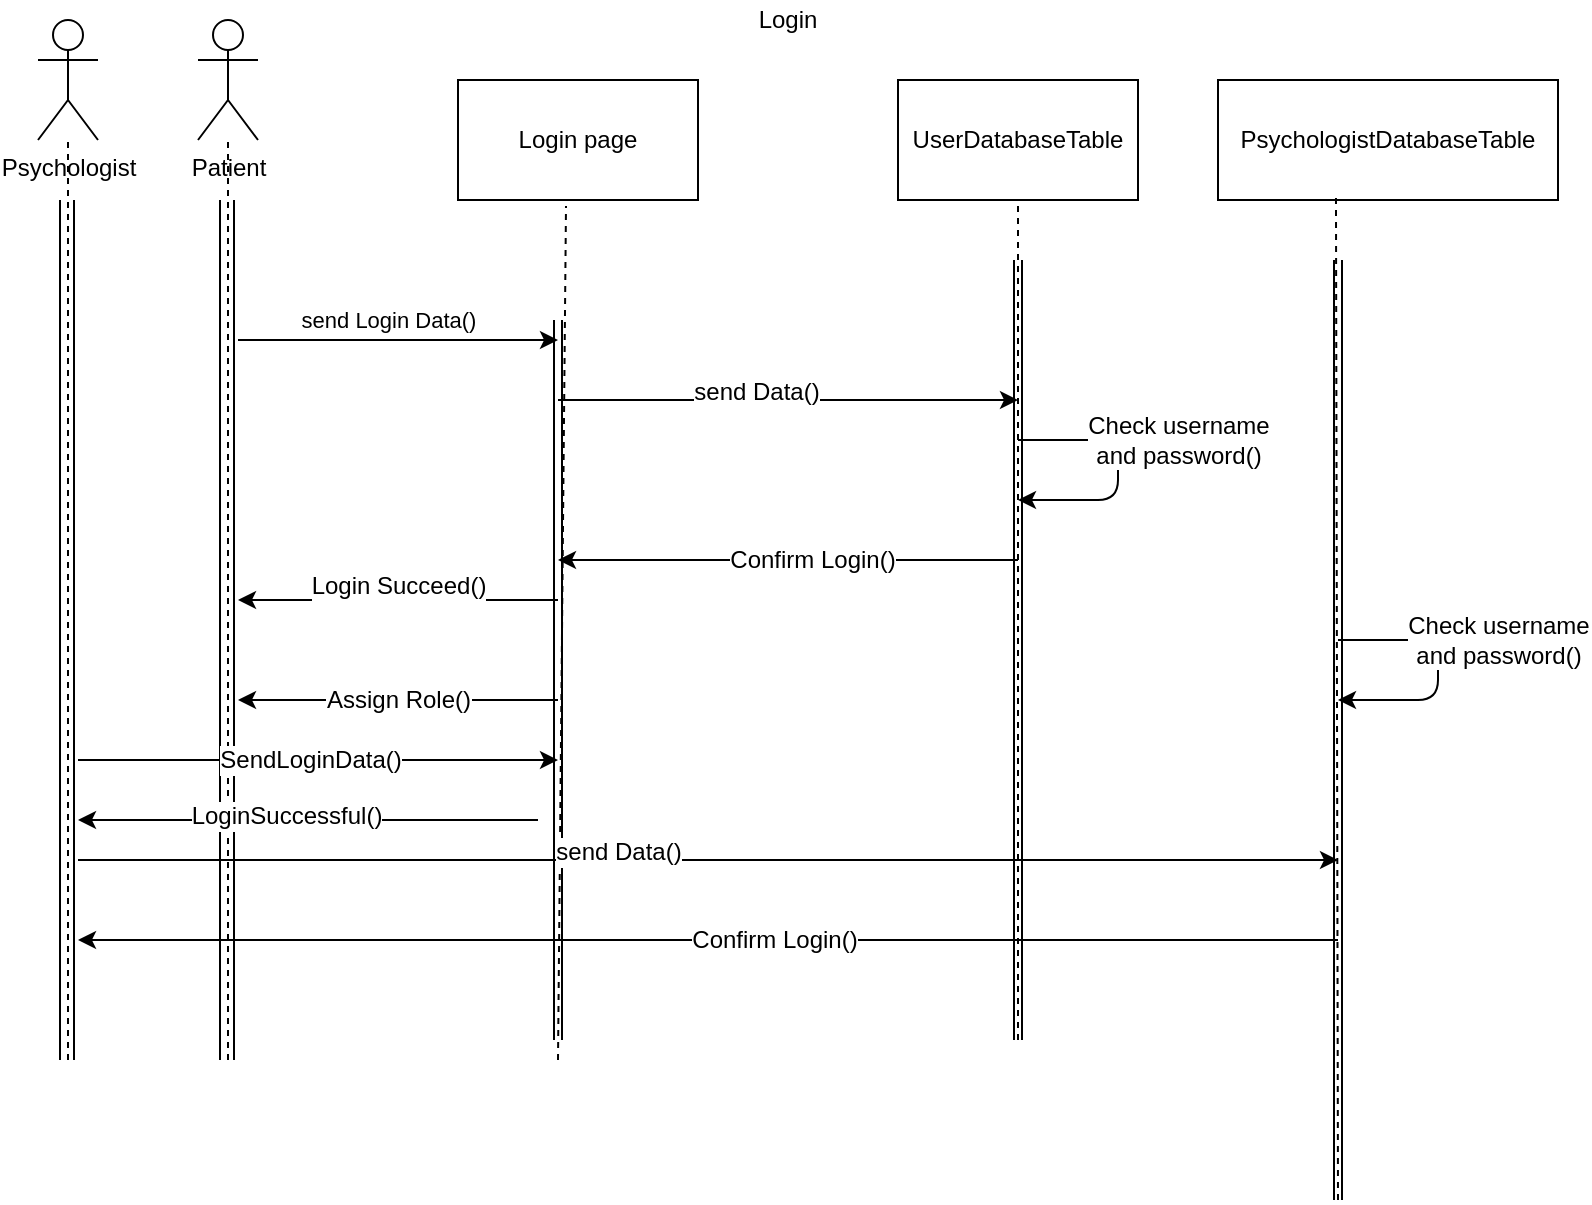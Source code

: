 <mxfile version="10.6.7" type="github"><diagram id="wl8WshYo79eR2Pn_Syac" name="Page-1"><mxGraphModel dx="918" dy="616" grid="1" gridSize="10" guides="1" tooltips="1" connect="1" arrows="1" fold="1" page="1" pageScale="1" pageWidth="850" pageHeight="1100" math="0" shadow="0"><root><mxCell id="0"/><mxCell id="1" parent="0"/><mxCell id="ls0nx0OfyCmPgRvgQK8L-1" value="&lt;div&gt;Patient&lt;/div&gt;" style="shape=umlActor;verticalLabelPosition=bottom;labelBackgroundColor=#ffffff;verticalAlign=top;html=1;outlineConnect=0;" parent="1" vertex="1"><mxGeometry x="130" y="40" width="30" height="60" as="geometry"/></mxCell><mxCell id="ls0nx0OfyCmPgRvgQK8L-2" value="Login" style="text;html=1;strokeColor=none;fillColor=none;align=center;verticalAlign=middle;whiteSpace=wrap;rounded=0;" parent="1" vertex="1"><mxGeometry x="405" y="30" width="40" height="20" as="geometry"/></mxCell><mxCell id="ls0nx0OfyCmPgRvgQK8L-3" value="Login page" style="rounded=0;whiteSpace=wrap;html=1;" parent="1" vertex="1"><mxGeometry x="260" y="70" width="120" height="60" as="geometry"/></mxCell><mxCell id="ls0nx0OfyCmPgRvgQK8L-4" value="" style="endArrow=none;dashed=1;html=1;" parent="1" target="ls0nx0OfyCmPgRvgQK8L-1" edge="1"><mxGeometry width="50" height="50" relative="1" as="geometry"><mxPoint x="145" y="560" as="sourcePoint"/><mxPoint x="180" y="190" as="targetPoint"/></mxGeometry></mxCell><mxCell id="ls0nx0OfyCmPgRvgQK8L-5" value="" style="shape=link;html=1;width=7;" parent="1" edge="1"><mxGeometry width="50" height="50" relative="1" as="geometry"><mxPoint x="144.5" y="560" as="sourcePoint"/><mxPoint x="144.5" y="130" as="targetPoint"/></mxGeometry></mxCell><mxCell id="ls0nx0OfyCmPgRvgQK8L-6" value="" style="endArrow=none;dashed=1;html=1;entryX=0.45;entryY=1.05;entryDx=0;entryDy=0;entryPerimeter=0;" parent="1" target="ls0nx0OfyCmPgRvgQK8L-3" edge="1"><mxGeometry width="50" height="50" relative="1" as="geometry"><mxPoint x="310" y="560" as="sourcePoint"/><mxPoint x="320" y="320" as="targetPoint"/></mxGeometry></mxCell><mxCell id="ls0nx0OfyCmPgRvgQK8L-7" value="send Login Data()" style="endArrow=classic;html=1;" parent="1" edge="1"><mxGeometry x="-0.067" y="10" width="50" height="50" relative="1" as="geometry"><mxPoint x="150" y="200" as="sourcePoint"/><mxPoint x="310" y="200" as="targetPoint"/><mxPoint as="offset"/></mxGeometry></mxCell><mxCell id="ls0nx0OfyCmPgRvgQK8L-8" value="" style="shape=link;html=1;" parent="1" edge="1"><mxGeometry width="50" height="50" relative="1" as="geometry"><mxPoint x="310" y="550" as="sourcePoint"/><mxPoint x="310" y="190" as="targetPoint"/></mxGeometry></mxCell><mxCell id="ls0nx0OfyCmPgRvgQK8L-9" value="" style="endArrow=classic;html=1;" parent="1" edge="1"><mxGeometry width="50" height="50" relative="1" as="geometry"><mxPoint x="310" y="230" as="sourcePoint"/><mxPoint x="540" y="230" as="targetPoint"/></mxGeometry></mxCell><mxCell id="ls0nx0OfyCmPgRvgQK8L-10" value="send Data()" style="text;html=1;resizable=0;points=[];align=center;verticalAlign=middle;labelBackgroundColor=#ffffff;" parent="ls0nx0OfyCmPgRvgQK8L-9" vertex="1" connectable="0"><mxGeometry x="-0.144" y="4" relative="1" as="geometry"><mxPoint as="offset"/></mxGeometry></mxCell><mxCell id="ls0nx0OfyCmPgRvgQK8L-11" value="UserDatabaseTable&lt;br&gt;" style="rounded=0;whiteSpace=wrap;html=1;" parent="1" vertex="1"><mxGeometry x="480" y="70" width="120" height="60" as="geometry"/></mxCell><mxCell id="ls0nx0OfyCmPgRvgQK8L-12" value="" style="endArrow=none;dashed=1;html=1;entryX=0.5;entryY=1;entryDx=0;entryDy=0;" parent="1" target="ls0nx0OfyCmPgRvgQK8L-11" edge="1"><mxGeometry width="50" height="50" relative="1" as="geometry"><mxPoint x="540" y="550" as="sourcePoint"/><mxPoint x="580" y="220" as="targetPoint"/></mxGeometry></mxCell><mxCell id="ls0nx0OfyCmPgRvgQK8L-13" value="" style="shape=link;html=1;" parent="1" edge="1"><mxGeometry width="50" height="50" relative="1" as="geometry"><mxPoint x="540" y="550" as="sourcePoint"/><mxPoint x="540" y="160" as="targetPoint"/></mxGeometry></mxCell><mxCell id="ls0nx0OfyCmPgRvgQK8L-14" value="" style="endArrow=classic;html=1;" parent="1" edge="1"><mxGeometry width="50" height="50" relative="1" as="geometry"><mxPoint x="540" y="310" as="sourcePoint"/><mxPoint x="310" y="310" as="targetPoint"/></mxGeometry></mxCell><mxCell id="ls0nx0OfyCmPgRvgQK8L-15" value="Confirm Login()" style="text;html=1;resizable=0;points=[];align=center;verticalAlign=middle;labelBackgroundColor=#ffffff;" parent="ls0nx0OfyCmPgRvgQK8L-14" vertex="1" connectable="0"><mxGeometry x="-0.105" relative="1" as="geometry"><mxPoint as="offset"/></mxGeometry></mxCell><mxCell id="ls0nx0OfyCmPgRvgQK8L-16" value="" style="endArrow=classic;html=1;" parent="1" edge="1"><mxGeometry width="50" height="50" relative="1" as="geometry"><mxPoint x="310" y="330" as="sourcePoint"/><mxPoint x="150" y="330" as="targetPoint"/></mxGeometry></mxCell><mxCell id="ls0nx0OfyCmPgRvgQK8L-17" value="&lt;div&gt;Login Succeed()&lt;br&gt;&lt;/div&gt;&lt;div&gt;&lt;br&gt;&lt;/div&gt;" style="text;html=1;resizable=0;points=[];align=center;verticalAlign=middle;labelBackgroundColor=#ffffff;direction=west;" parent="ls0nx0OfyCmPgRvgQK8L-16" vertex="1" connectable="0"><mxGeometry x="-0.195" y="2" relative="1" as="geometry"><mxPoint x="-16" y="-2" as="offset"/></mxGeometry></mxCell><mxCell id="ls0nx0OfyCmPgRvgQK8L-18" value="" style="endArrow=classic;html=1;" parent="1" edge="1"><mxGeometry width="50" height="50" relative="1" as="geometry"><mxPoint x="540" y="250" as="sourcePoint"/><mxPoint x="540" y="280" as="targetPoint"/><Array as="points"><mxPoint x="590" y="250"/><mxPoint x="590" y="280"/></Array></mxGeometry></mxCell><mxCell id="ls0nx0OfyCmPgRvgQK8L-19" value="&lt;div&gt;Check username &lt;br&gt;&lt;/div&gt;&lt;div&gt;and password()&lt;/div&gt;" style="text;html=1;resizable=0;points=[];align=center;verticalAlign=middle;labelBackgroundColor=#ffffff;direction=south;" parent="ls0nx0OfyCmPgRvgQK8L-18" vertex="1" connectable="0"><mxGeometry x="-0.446" relative="1" as="geometry"><mxPoint x="44" as="offset"/></mxGeometry></mxCell><mxCell id="ls0nx0OfyCmPgRvgQK8L-20" value="" style="endArrow=classic;html=1;" parent="1" edge="1"><mxGeometry width="50" height="50" relative="1" as="geometry"><mxPoint x="310" y="380" as="sourcePoint"/><mxPoint x="150" y="380" as="targetPoint"/></mxGeometry></mxCell><mxCell id="ls0nx0OfyCmPgRvgQK8L-21" value="Assign Role()" style="text;html=1;resizable=0;points=[];align=center;verticalAlign=middle;labelBackgroundColor=#ffffff;" parent="ls0nx0OfyCmPgRvgQK8L-20" vertex="1" connectable="0"><mxGeometry x="-0.188" y="2" relative="1" as="geometry"><mxPoint x="-15" y="-2" as="offset"/></mxGeometry></mxCell><mxCell id="Ze3dZk16xGFFqF3NhOHN-3" value="PsychologistDatabaseTable&lt;br&gt;" style="rounded=0;whiteSpace=wrap;html=1;" vertex="1" parent="1"><mxGeometry x="640" y="70" width="170" height="60" as="geometry"/></mxCell><mxCell id="Ze3dZk16xGFFqF3NhOHN-4" value="" style="endArrow=none;dashed=1;html=1;entryX=0.347;entryY=0.983;entryDx=0;entryDy=0;entryPerimeter=0;" edge="1" parent="1" target="Ze3dZk16xGFFqF3NhOHN-3"><mxGeometry width="50" height="50" relative="1" as="geometry"><mxPoint x="700" y="630" as="sourcePoint"/><mxPoint x="740" y="220" as="targetPoint"/></mxGeometry></mxCell><mxCell id="Ze3dZk16xGFFqF3NhOHN-5" value="" style="shape=link;html=1;" edge="1" parent="1"><mxGeometry width="50" height="50" relative="1" as="geometry"><mxPoint x="700" y="630" as="sourcePoint"/><mxPoint x="700" y="160" as="targetPoint"/></mxGeometry></mxCell><mxCell id="Ze3dZk16xGFFqF3NhOHN-6" value="" style="endArrow=classic;html=1;" edge="1" parent="1"><mxGeometry width="50" height="50" relative="1" as="geometry"><mxPoint x="700" y="350" as="sourcePoint"/><mxPoint x="700" y="380" as="targetPoint"/><Array as="points"><mxPoint x="750" y="350"/><mxPoint x="750" y="380"/></Array></mxGeometry></mxCell><mxCell id="Ze3dZk16xGFFqF3NhOHN-7" value="&lt;div&gt;Check username &lt;br&gt;&lt;/div&gt;&lt;div&gt;and password()&lt;/div&gt;" style="text;html=1;resizable=0;points=[];align=center;verticalAlign=middle;labelBackgroundColor=#ffffff;direction=south;" vertex="1" connectable="0" parent="Ze3dZk16xGFFqF3NhOHN-6"><mxGeometry x="-0.446" relative="1" as="geometry"><mxPoint x="44" as="offset"/></mxGeometry></mxCell><mxCell id="Ze3dZk16xGFFqF3NhOHN-12" value="&lt;div&gt;Psychologist&lt;/div&gt;&lt;div&gt;&lt;br&gt;&lt;/div&gt;" style="shape=umlActor;verticalLabelPosition=bottom;labelBackgroundColor=#ffffff;verticalAlign=top;html=1;outlineConnect=0;" vertex="1" parent="1"><mxGeometry x="50" y="40" width="30" height="60" as="geometry"/></mxCell><mxCell id="Ze3dZk16xGFFqF3NhOHN-13" value="" style="endArrow=none;dashed=1;html=1;" edge="1" parent="1" target="Ze3dZk16xGFFqF3NhOHN-12"><mxGeometry width="50" height="50" relative="1" as="geometry"><mxPoint x="65" y="560" as="sourcePoint"/><mxPoint x="100" y="190" as="targetPoint"/></mxGeometry></mxCell><mxCell id="Ze3dZk16xGFFqF3NhOHN-14" value="" style="shape=link;html=1;width=7;" edge="1" parent="1"><mxGeometry width="50" height="50" relative="1" as="geometry"><mxPoint x="64.5" y="560" as="sourcePoint"/><mxPoint x="64.5" y="130" as="targetPoint"/></mxGeometry></mxCell><mxCell id="Ze3dZk16xGFFqF3NhOHN-15" value="" style="endArrow=classic;html=1;" edge="1" parent="1"><mxGeometry width="50" height="50" relative="1" as="geometry"><mxPoint x="70" y="410" as="sourcePoint"/><mxPoint x="310" y="410" as="targetPoint"/></mxGeometry></mxCell><mxCell id="Ze3dZk16xGFFqF3NhOHN-16" value="SendLoginData()" style="text;html=1;resizable=0;points=[];align=center;verticalAlign=middle;labelBackgroundColor=#ffffff;" vertex="1" connectable="0" parent="Ze3dZk16xGFFqF3NhOHN-15"><mxGeometry x="-0.033" relative="1" as="geometry"><mxPoint as="offset"/></mxGeometry></mxCell><mxCell id="Ze3dZk16xGFFqF3NhOHN-17" value="" style="endArrow=classic;html=1;" edge="1" parent="1"><mxGeometry width="50" height="50" relative="1" as="geometry"><mxPoint x="300" y="440" as="sourcePoint"/><mxPoint x="70" y="440" as="targetPoint"/></mxGeometry></mxCell><mxCell id="Ze3dZk16xGFFqF3NhOHN-19" value="LoginSuccessful()" style="text;html=1;resizable=0;points=[];align=center;verticalAlign=middle;labelBackgroundColor=#ffffff;" vertex="1" connectable="0" parent="Ze3dZk16xGFFqF3NhOHN-17"><mxGeometry x="0.096" y="-2" relative="1" as="geometry"><mxPoint as="offset"/></mxGeometry></mxCell><mxCell id="Ze3dZk16xGFFqF3NhOHN-20" value="" style="endArrow=classic;html=1;" edge="1" parent="1"><mxGeometry width="50" height="50" relative="1" as="geometry"><mxPoint x="70" y="460" as="sourcePoint"/><mxPoint x="700" y="460" as="targetPoint"/></mxGeometry></mxCell><mxCell id="Ze3dZk16xGFFqF3NhOHN-21" value="send Data()" style="text;html=1;resizable=0;points=[];align=center;verticalAlign=middle;labelBackgroundColor=#ffffff;" vertex="1" connectable="0" parent="Ze3dZk16xGFFqF3NhOHN-20"><mxGeometry x="-0.144" y="4" relative="1" as="geometry"><mxPoint as="offset"/></mxGeometry></mxCell><mxCell id="Ze3dZk16xGFFqF3NhOHN-22" value="" style="endArrow=classic;html=1;" edge="1" parent="1"><mxGeometry width="50" height="50" relative="1" as="geometry"><mxPoint x="700" y="500" as="sourcePoint"/><mxPoint x="70" y="500" as="targetPoint"/></mxGeometry></mxCell><mxCell id="Ze3dZk16xGFFqF3NhOHN-23" value="Confirm Login()" style="text;html=1;resizable=0;points=[];align=center;verticalAlign=middle;labelBackgroundColor=#ffffff;" vertex="1" connectable="0" parent="Ze3dZk16xGFFqF3NhOHN-22"><mxGeometry x="-0.105" relative="1" as="geometry"><mxPoint as="offset"/></mxGeometry></mxCell></root></mxGraphModel></diagram></mxfile>
